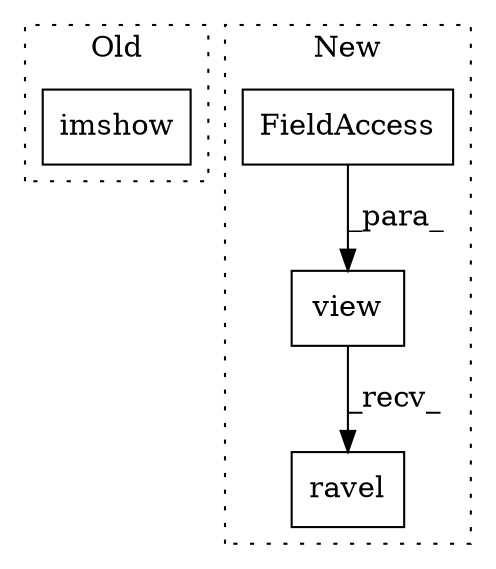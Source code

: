digraph G {
subgraph cluster0 {
1 [label="imshow" a="32" s="960,1042" l="7,2" shape="box"];
label = "Old";
style="dotted";
}
subgraph cluster1 {
2 [label="ravel" a="32" s="1232" l="7" shape="box"];
3 [label="view" a="32" s="1218,1230" l="5,1" shape="box"];
4 [label="FieldAccess" a="22" s="1223" l="7" shape="box"];
label = "New";
style="dotted";
}
3 -> 2 [label="_recv_"];
4 -> 3 [label="_para_"];
}